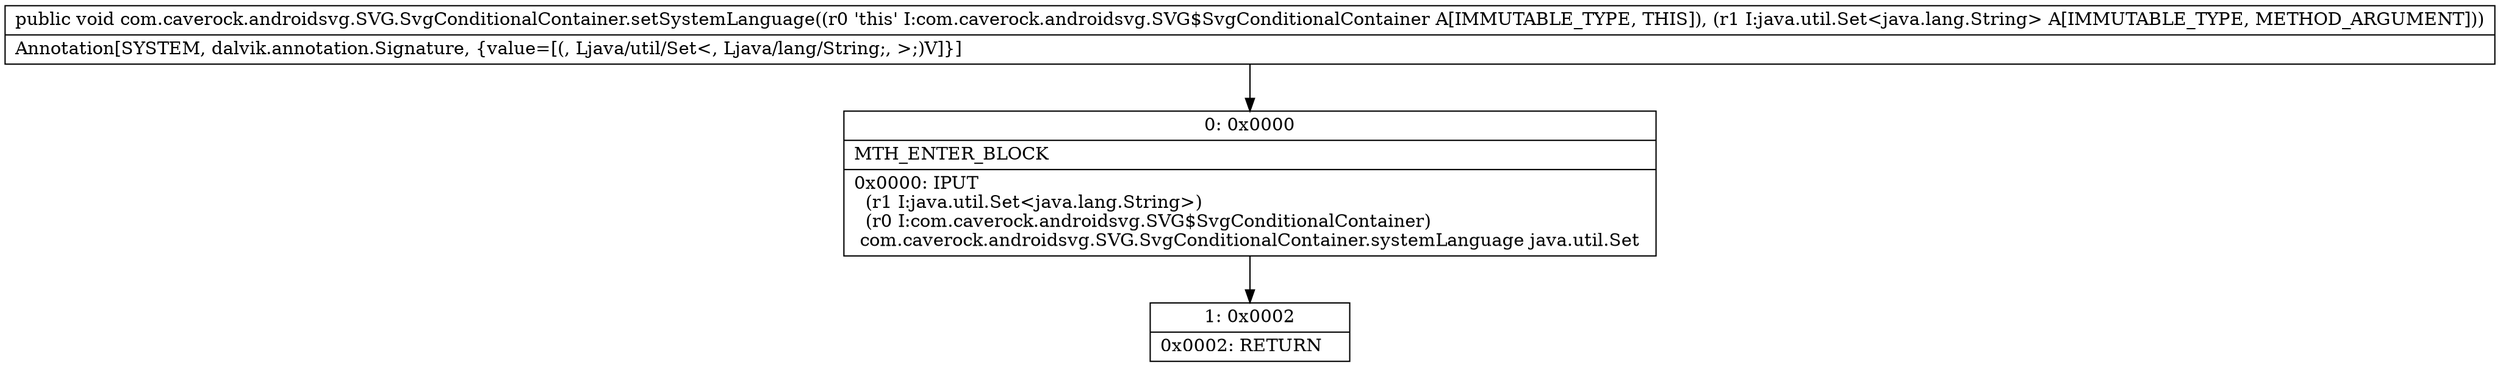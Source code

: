 digraph "CFG forcom.caverock.androidsvg.SVG.SvgConditionalContainer.setSystemLanguage(Ljava\/util\/Set;)V" {
Node_0 [shape=record,label="{0\:\ 0x0000|MTH_ENTER_BLOCK\l|0x0000: IPUT  \l  (r1 I:java.util.Set\<java.lang.String\>)\l  (r0 I:com.caverock.androidsvg.SVG$SvgConditionalContainer)\l com.caverock.androidsvg.SVG.SvgConditionalContainer.systemLanguage java.util.Set \l}"];
Node_1 [shape=record,label="{1\:\ 0x0002|0x0002: RETURN   \l}"];
MethodNode[shape=record,label="{public void com.caverock.androidsvg.SVG.SvgConditionalContainer.setSystemLanguage((r0 'this' I:com.caverock.androidsvg.SVG$SvgConditionalContainer A[IMMUTABLE_TYPE, THIS]), (r1 I:java.util.Set\<java.lang.String\> A[IMMUTABLE_TYPE, METHOD_ARGUMENT]))  | Annotation[SYSTEM, dalvik.annotation.Signature, \{value=[(, Ljava\/util\/Set\<, Ljava\/lang\/String;, \>;)V]\}]\l}"];
MethodNode -> Node_0;
Node_0 -> Node_1;
}

